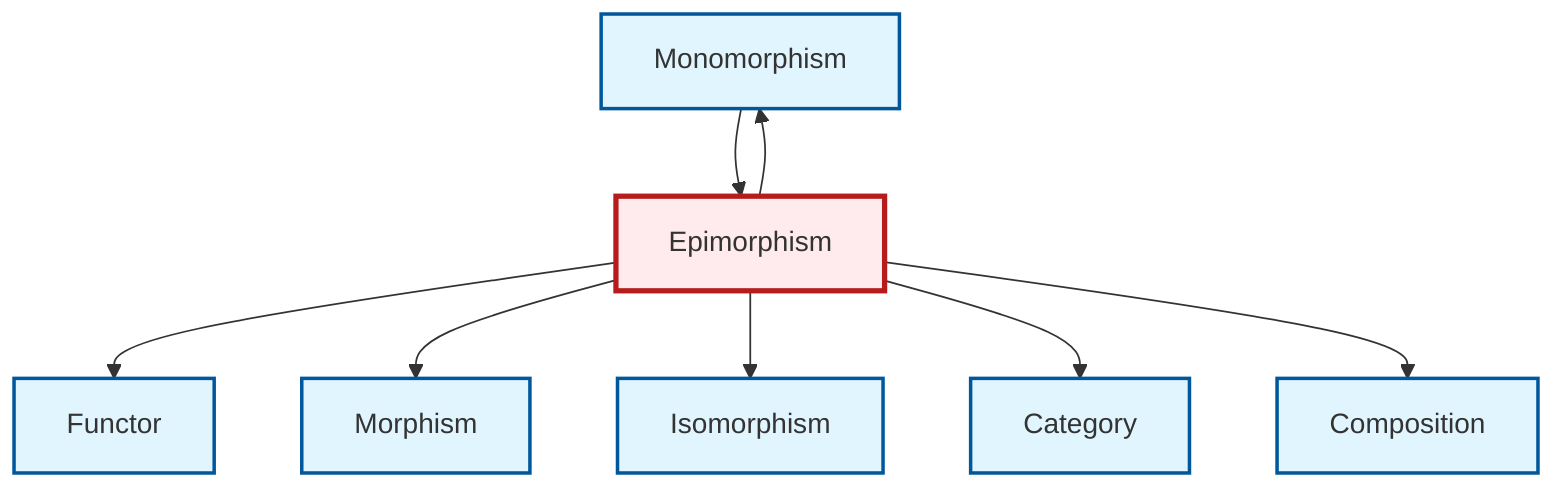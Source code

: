 graph TD
    classDef definition fill:#e1f5fe,stroke:#01579b,stroke-width:2px
    classDef theorem fill:#f3e5f5,stroke:#4a148c,stroke-width:2px
    classDef axiom fill:#fff3e0,stroke:#e65100,stroke-width:2px
    classDef example fill:#e8f5e9,stroke:#1b5e20,stroke-width:2px
    classDef current fill:#ffebee,stroke:#b71c1c,stroke-width:3px
    def-monomorphism["Monomorphism"]:::definition
    def-epimorphism["Epimorphism"]:::definition
    def-composition["Composition"]:::definition
    def-functor["Functor"]:::definition
    def-category["Category"]:::definition
    def-morphism["Morphism"]:::definition
    def-isomorphism["Isomorphism"]:::definition
    def-epimorphism --> def-monomorphism
    def-epimorphism --> def-functor
    def-epimorphism --> def-morphism
    def-monomorphism --> def-epimorphism
    def-epimorphism --> def-isomorphism
    def-epimorphism --> def-category
    def-epimorphism --> def-composition
    class def-epimorphism current
